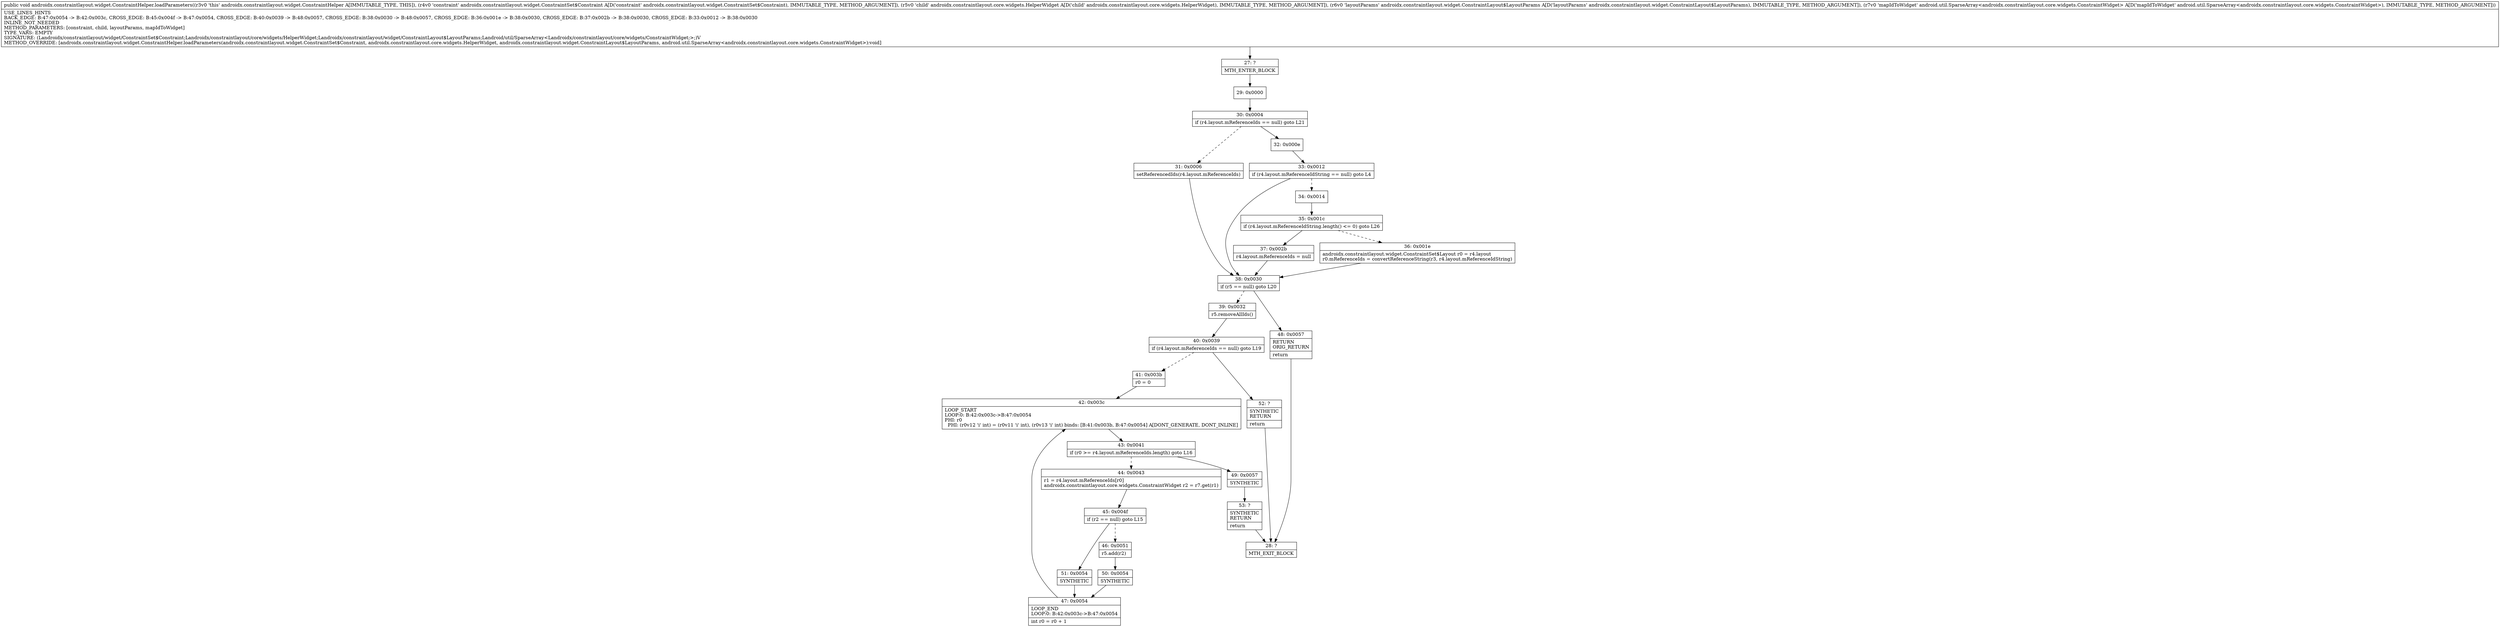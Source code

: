 digraph "CFG forandroidx.constraintlayout.widget.ConstraintHelper.loadParameters(Landroidx\/constraintlayout\/widget\/ConstraintSet$Constraint;Landroidx\/constraintlayout\/core\/widgets\/HelperWidget;Landroidx\/constraintlayout\/widget\/ConstraintLayout$LayoutParams;Landroid\/util\/SparseArray;)V" {
Node_27 [shape=record,label="{27\:\ ?|MTH_ENTER_BLOCK\l}"];
Node_29 [shape=record,label="{29\:\ 0x0000}"];
Node_30 [shape=record,label="{30\:\ 0x0004|if (r4.layout.mReferenceIds == null) goto L21\l}"];
Node_31 [shape=record,label="{31\:\ 0x0006|setReferencedIds(r4.layout.mReferenceIds)\l}"];
Node_38 [shape=record,label="{38\:\ 0x0030|if (r5 == null) goto L20\l}"];
Node_39 [shape=record,label="{39\:\ 0x0032|r5.removeAllIds()\l}"];
Node_40 [shape=record,label="{40\:\ 0x0039|if (r4.layout.mReferenceIds == null) goto L19\l}"];
Node_41 [shape=record,label="{41\:\ 0x003b|r0 = 0\l}"];
Node_42 [shape=record,label="{42\:\ 0x003c|LOOP_START\lLOOP:0: B:42:0x003c\-\>B:47:0x0054\lPHI: r0 \l  PHI: (r0v12 'i' int) = (r0v11 'i' int), (r0v13 'i' int) binds: [B:41:0x003b, B:47:0x0054] A[DONT_GENERATE, DONT_INLINE]\l}"];
Node_43 [shape=record,label="{43\:\ 0x0041|if (r0 \>= r4.layout.mReferenceIds.length) goto L16\l}"];
Node_44 [shape=record,label="{44\:\ 0x0043|r1 = r4.layout.mReferenceIds[r0]\landroidx.constraintlayout.core.widgets.ConstraintWidget r2 = r7.get(r1)\l}"];
Node_45 [shape=record,label="{45\:\ 0x004f|if (r2 == null) goto L15\l}"];
Node_46 [shape=record,label="{46\:\ 0x0051|r5.add(r2)\l}"];
Node_50 [shape=record,label="{50\:\ 0x0054|SYNTHETIC\l}"];
Node_47 [shape=record,label="{47\:\ 0x0054|LOOP_END\lLOOP:0: B:42:0x003c\-\>B:47:0x0054\l|int r0 = r0 + 1\l}"];
Node_51 [shape=record,label="{51\:\ 0x0054|SYNTHETIC\l}"];
Node_49 [shape=record,label="{49\:\ 0x0057|SYNTHETIC\l}"];
Node_53 [shape=record,label="{53\:\ ?|SYNTHETIC\lRETURN\l|return\l}"];
Node_28 [shape=record,label="{28\:\ ?|MTH_EXIT_BLOCK\l}"];
Node_52 [shape=record,label="{52\:\ ?|SYNTHETIC\lRETURN\l|return\l}"];
Node_48 [shape=record,label="{48\:\ 0x0057|RETURN\lORIG_RETURN\l|return\l}"];
Node_32 [shape=record,label="{32\:\ 0x000e}"];
Node_33 [shape=record,label="{33\:\ 0x0012|if (r4.layout.mReferenceIdString == null) goto L4\l}"];
Node_34 [shape=record,label="{34\:\ 0x0014}"];
Node_35 [shape=record,label="{35\:\ 0x001c|if (r4.layout.mReferenceIdString.length() \<= 0) goto L26\l}"];
Node_36 [shape=record,label="{36\:\ 0x001e|androidx.constraintlayout.widget.ConstraintSet$Layout r0 = r4.layout\lr0.mReferenceIds = convertReferenceString(r3, r4.layout.mReferenceIdString)\l}"];
Node_37 [shape=record,label="{37\:\ 0x002b|r4.layout.mReferenceIds = null\l}"];
MethodNode[shape=record,label="{public void androidx.constraintlayout.widget.ConstraintHelper.loadParameters((r3v0 'this' androidx.constraintlayout.widget.ConstraintHelper A[IMMUTABLE_TYPE, THIS]), (r4v0 'constraint' androidx.constraintlayout.widget.ConstraintSet$Constraint A[D('constraint' androidx.constraintlayout.widget.ConstraintSet$Constraint), IMMUTABLE_TYPE, METHOD_ARGUMENT]), (r5v0 'child' androidx.constraintlayout.core.widgets.HelperWidget A[D('child' androidx.constraintlayout.core.widgets.HelperWidget), IMMUTABLE_TYPE, METHOD_ARGUMENT]), (r6v0 'layoutParams' androidx.constraintlayout.widget.ConstraintLayout$LayoutParams A[D('layoutParams' androidx.constraintlayout.widget.ConstraintLayout$LayoutParams), IMMUTABLE_TYPE, METHOD_ARGUMENT]), (r7v0 'mapIdToWidget' android.util.SparseArray\<androidx.constraintlayout.core.widgets.ConstraintWidget\> A[D('mapIdToWidget' android.util.SparseArray\<androidx.constraintlayout.core.widgets.ConstraintWidget\>), IMMUTABLE_TYPE, METHOD_ARGUMENT]))  | USE_LINES_HINTS\lBACK_EDGE: B:47:0x0054 \-\> B:42:0x003c, CROSS_EDGE: B:45:0x004f \-\> B:47:0x0054, CROSS_EDGE: B:40:0x0039 \-\> B:48:0x0057, CROSS_EDGE: B:38:0x0030 \-\> B:48:0x0057, CROSS_EDGE: B:36:0x001e \-\> B:38:0x0030, CROSS_EDGE: B:37:0x002b \-\> B:38:0x0030, CROSS_EDGE: B:33:0x0012 \-\> B:38:0x0030\lINLINE_NOT_NEEDED\lMETHOD_PARAMETERS: [constraint, child, layoutParams, mapIdToWidget]\lTYPE_VARS: EMPTY\lSIGNATURE: (Landroidx\/constraintlayout\/widget\/ConstraintSet$Constraint;Landroidx\/constraintlayout\/core\/widgets\/HelperWidget;Landroidx\/constraintlayout\/widget\/ConstraintLayout$LayoutParams;Landroid\/util\/SparseArray\<Landroidx\/constraintlayout\/core\/widgets\/ConstraintWidget;\>;)V\lMETHOD_OVERRIDE: [androidx.constraintlayout.widget.ConstraintHelper.loadParameters(androidx.constraintlayout.widget.ConstraintSet$Constraint, androidx.constraintlayout.core.widgets.HelperWidget, androidx.constraintlayout.widget.ConstraintLayout$LayoutParams, android.util.SparseArray\<androidx.constraintlayout.core.widgets.ConstraintWidget\>):void]\l}"];
MethodNode -> Node_27;Node_27 -> Node_29;
Node_29 -> Node_30;
Node_30 -> Node_31[style=dashed];
Node_30 -> Node_32;
Node_31 -> Node_38;
Node_38 -> Node_39[style=dashed];
Node_38 -> Node_48;
Node_39 -> Node_40;
Node_40 -> Node_41[style=dashed];
Node_40 -> Node_52;
Node_41 -> Node_42;
Node_42 -> Node_43;
Node_43 -> Node_44[style=dashed];
Node_43 -> Node_49;
Node_44 -> Node_45;
Node_45 -> Node_46[style=dashed];
Node_45 -> Node_51;
Node_46 -> Node_50;
Node_50 -> Node_47;
Node_47 -> Node_42;
Node_51 -> Node_47;
Node_49 -> Node_53;
Node_53 -> Node_28;
Node_52 -> Node_28;
Node_48 -> Node_28;
Node_32 -> Node_33;
Node_33 -> Node_34[style=dashed];
Node_33 -> Node_38;
Node_34 -> Node_35;
Node_35 -> Node_36[style=dashed];
Node_35 -> Node_37;
Node_36 -> Node_38;
Node_37 -> Node_38;
}

